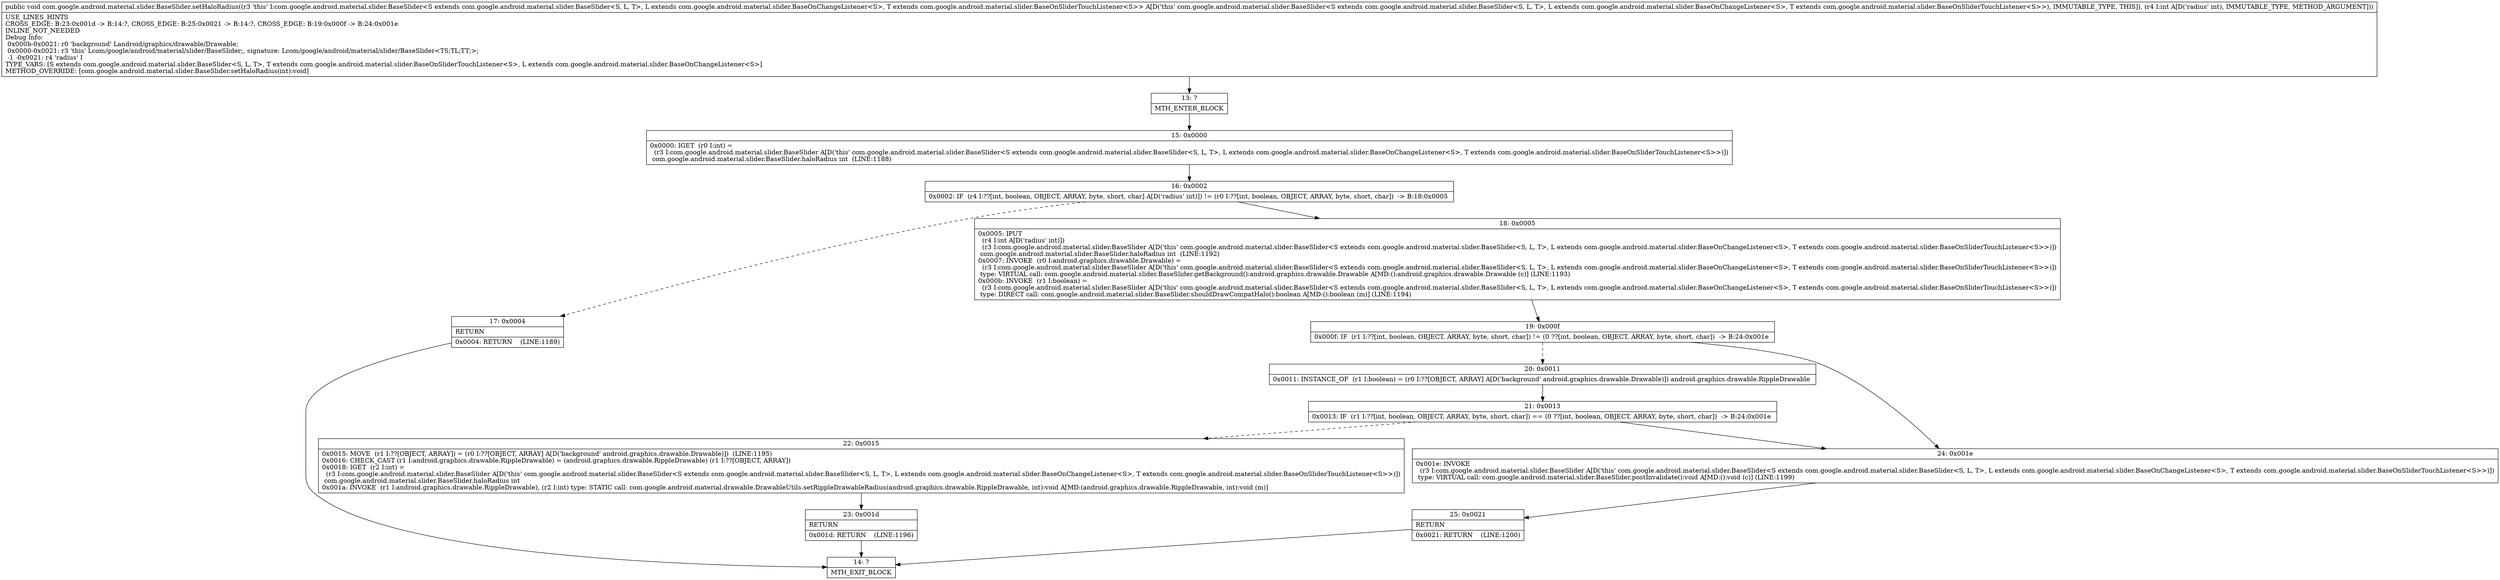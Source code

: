 digraph "CFG forcom.google.android.material.slider.BaseSlider.setHaloRadius(I)V" {
Node_13 [shape=record,label="{13\:\ ?|MTH_ENTER_BLOCK\l}"];
Node_15 [shape=record,label="{15\:\ 0x0000|0x0000: IGET  (r0 I:int) = \l  (r3 I:com.google.android.material.slider.BaseSlider A[D('this' com.google.android.material.slider.BaseSlider\<S extends com.google.android.material.slider.BaseSlider\<S, L, T\>, L extends com.google.android.material.slider.BaseOnChangeListener\<S\>, T extends com.google.android.material.slider.BaseOnSliderTouchListener\<S\>\>)])\l com.google.android.material.slider.BaseSlider.haloRadius int  (LINE:1188)\l}"];
Node_16 [shape=record,label="{16\:\ 0x0002|0x0002: IF  (r4 I:??[int, boolean, OBJECT, ARRAY, byte, short, char] A[D('radius' int)]) != (r0 I:??[int, boolean, OBJECT, ARRAY, byte, short, char])  \-\> B:18:0x0005 \l}"];
Node_17 [shape=record,label="{17\:\ 0x0004|RETURN\l|0x0004: RETURN    (LINE:1189)\l}"];
Node_14 [shape=record,label="{14\:\ ?|MTH_EXIT_BLOCK\l}"];
Node_18 [shape=record,label="{18\:\ 0x0005|0x0005: IPUT  \l  (r4 I:int A[D('radius' int)])\l  (r3 I:com.google.android.material.slider.BaseSlider A[D('this' com.google.android.material.slider.BaseSlider\<S extends com.google.android.material.slider.BaseSlider\<S, L, T\>, L extends com.google.android.material.slider.BaseOnChangeListener\<S\>, T extends com.google.android.material.slider.BaseOnSliderTouchListener\<S\>\>)])\l com.google.android.material.slider.BaseSlider.haloRadius int  (LINE:1192)\l0x0007: INVOKE  (r0 I:android.graphics.drawable.Drawable) = \l  (r3 I:com.google.android.material.slider.BaseSlider A[D('this' com.google.android.material.slider.BaseSlider\<S extends com.google.android.material.slider.BaseSlider\<S, L, T\>, L extends com.google.android.material.slider.BaseOnChangeListener\<S\>, T extends com.google.android.material.slider.BaseOnSliderTouchListener\<S\>\>)])\l type: VIRTUAL call: com.google.android.material.slider.BaseSlider.getBackground():android.graphics.drawable.Drawable A[MD:():android.graphics.drawable.Drawable (c)] (LINE:1193)\l0x000b: INVOKE  (r1 I:boolean) = \l  (r3 I:com.google.android.material.slider.BaseSlider A[D('this' com.google.android.material.slider.BaseSlider\<S extends com.google.android.material.slider.BaseSlider\<S, L, T\>, L extends com.google.android.material.slider.BaseOnChangeListener\<S\>, T extends com.google.android.material.slider.BaseOnSliderTouchListener\<S\>\>)])\l type: DIRECT call: com.google.android.material.slider.BaseSlider.shouldDrawCompatHalo():boolean A[MD:():boolean (m)] (LINE:1194)\l}"];
Node_19 [shape=record,label="{19\:\ 0x000f|0x000f: IF  (r1 I:??[int, boolean, OBJECT, ARRAY, byte, short, char]) != (0 ??[int, boolean, OBJECT, ARRAY, byte, short, char])  \-\> B:24:0x001e \l}"];
Node_20 [shape=record,label="{20\:\ 0x0011|0x0011: INSTANCE_OF  (r1 I:boolean) = (r0 I:??[OBJECT, ARRAY] A[D('background' android.graphics.drawable.Drawable)]) android.graphics.drawable.RippleDrawable \l}"];
Node_21 [shape=record,label="{21\:\ 0x0013|0x0013: IF  (r1 I:??[int, boolean, OBJECT, ARRAY, byte, short, char]) == (0 ??[int, boolean, OBJECT, ARRAY, byte, short, char])  \-\> B:24:0x001e \l}"];
Node_22 [shape=record,label="{22\:\ 0x0015|0x0015: MOVE  (r1 I:??[OBJECT, ARRAY]) = (r0 I:??[OBJECT, ARRAY] A[D('background' android.graphics.drawable.Drawable)])  (LINE:1195)\l0x0016: CHECK_CAST (r1 I:android.graphics.drawable.RippleDrawable) = (android.graphics.drawable.RippleDrawable) (r1 I:??[OBJECT, ARRAY]) \l0x0018: IGET  (r2 I:int) = \l  (r3 I:com.google.android.material.slider.BaseSlider A[D('this' com.google.android.material.slider.BaseSlider\<S extends com.google.android.material.slider.BaseSlider\<S, L, T\>, L extends com.google.android.material.slider.BaseOnChangeListener\<S\>, T extends com.google.android.material.slider.BaseOnSliderTouchListener\<S\>\>)])\l com.google.android.material.slider.BaseSlider.haloRadius int \l0x001a: INVOKE  (r1 I:android.graphics.drawable.RippleDrawable), (r2 I:int) type: STATIC call: com.google.android.material.drawable.DrawableUtils.setRippleDrawableRadius(android.graphics.drawable.RippleDrawable, int):void A[MD:(android.graphics.drawable.RippleDrawable, int):void (m)]\l}"];
Node_23 [shape=record,label="{23\:\ 0x001d|RETURN\l|0x001d: RETURN    (LINE:1196)\l}"];
Node_24 [shape=record,label="{24\:\ 0x001e|0x001e: INVOKE  \l  (r3 I:com.google.android.material.slider.BaseSlider A[D('this' com.google.android.material.slider.BaseSlider\<S extends com.google.android.material.slider.BaseSlider\<S, L, T\>, L extends com.google.android.material.slider.BaseOnChangeListener\<S\>, T extends com.google.android.material.slider.BaseOnSliderTouchListener\<S\>\>)])\l type: VIRTUAL call: com.google.android.material.slider.BaseSlider.postInvalidate():void A[MD:():void (c)] (LINE:1199)\l}"];
Node_25 [shape=record,label="{25\:\ 0x0021|RETURN\l|0x0021: RETURN    (LINE:1200)\l}"];
MethodNode[shape=record,label="{public void com.google.android.material.slider.BaseSlider.setHaloRadius((r3 'this' I:com.google.android.material.slider.BaseSlider\<S extends com.google.android.material.slider.BaseSlider\<S, L, T\>, L extends com.google.android.material.slider.BaseOnChangeListener\<S\>, T extends com.google.android.material.slider.BaseOnSliderTouchListener\<S\>\> A[D('this' com.google.android.material.slider.BaseSlider\<S extends com.google.android.material.slider.BaseSlider\<S, L, T\>, L extends com.google.android.material.slider.BaseOnChangeListener\<S\>, T extends com.google.android.material.slider.BaseOnSliderTouchListener\<S\>\>), IMMUTABLE_TYPE, THIS]), (r4 I:int A[D('radius' int), IMMUTABLE_TYPE, METHOD_ARGUMENT]))  | USE_LINES_HINTS\lCROSS_EDGE: B:23:0x001d \-\> B:14:?, CROSS_EDGE: B:25:0x0021 \-\> B:14:?, CROSS_EDGE: B:19:0x000f \-\> B:24:0x001e\lINLINE_NOT_NEEDED\lDebug Info:\l  0x000b\-0x0021: r0 'background' Landroid\/graphics\/drawable\/Drawable;\l  0x0000\-0x0021: r3 'this' Lcom\/google\/android\/material\/slider\/BaseSlider;, signature: Lcom\/google\/android\/material\/slider\/BaseSlider\<TS;TL;TT;\>;\l  \-1 \-0x0021: r4 'radius' I\lTYPE_VARS: [S extends com.google.android.material.slider.BaseSlider\<S, L, T\>, T extends com.google.android.material.slider.BaseOnSliderTouchListener\<S\>, L extends com.google.android.material.slider.BaseOnChangeListener\<S\>]\lMETHOD_OVERRIDE: [com.google.android.material.slider.BaseSlider.setHaloRadius(int):void]\l}"];
MethodNode -> Node_13;Node_13 -> Node_15;
Node_15 -> Node_16;
Node_16 -> Node_17[style=dashed];
Node_16 -> Node_18;
Node_17 -> Node_14;
Node_18 -> Node_19;
Node_19 -> Node_20[style=dashed];
Node_19 -> Node_24;
Node_20 -> Node_21;
Node_21 -> Node_22[style=dashed];
Node_21 -> Node_24;
Node_22 -> Node_23;
Node_23 -> Node_14;
Node_24 -> Node_25;
Node_25 -> Node_14;
}

